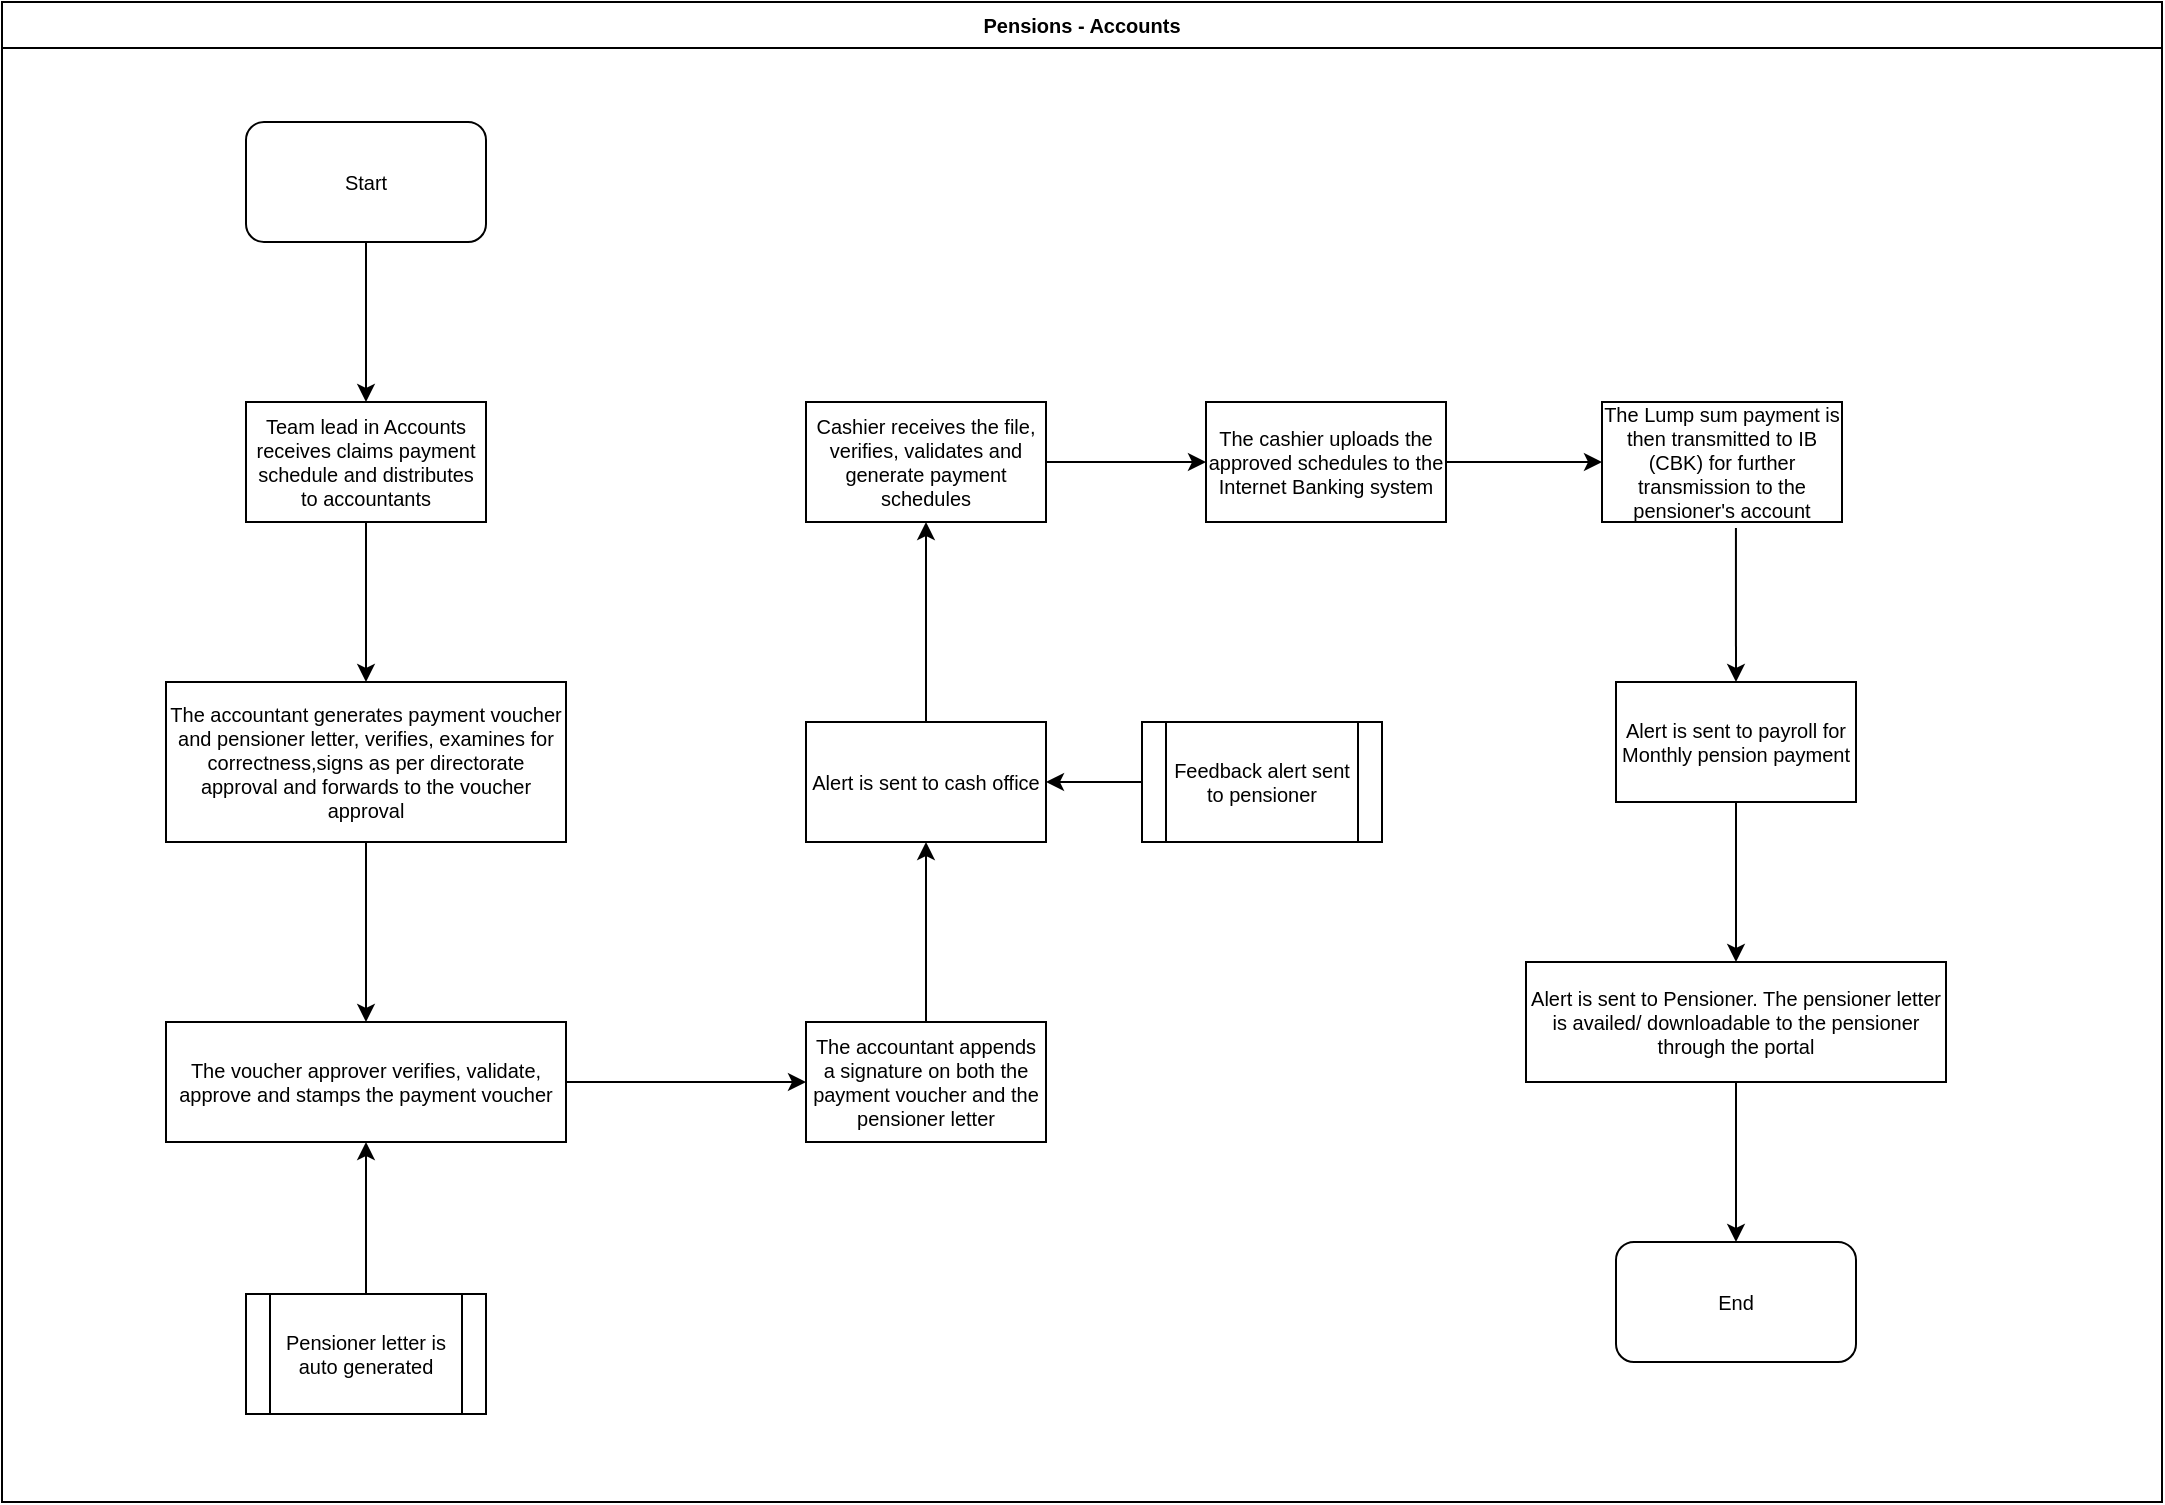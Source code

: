 <mxfile version="13.6.9" type="github">
  <diagram id="Wl9vZgtoPUWpxZ4xcX9L" name="Page-1">
    <mxGraphModel dx="910" dy="487" grid="1" gridSize="10" guides="1" tooltips="1" connect="1" arrows="1" fold="1" page="1" pageScale="1" pageWidth="1169" pageHeight="827" math="0" shadow="0">
      <root>
        <mxCell id="0" />
        <mxCell id="1" parent="0" />
        <mxCell id="5EhDUY8TPxBdRdRshf9v-1" value="Pensions - Accounts" style="swimlane;fontSize=10;" vertex="1" parent="1">
          <mxGeometry x="40" y="30" width="1080" height="750" as="geometry" />
        </mxCell>
        <mxCell id="5EhDUY8TPxBdRdRshf9v-2" value="Start" style="rounded=1;whiteSpace=wrap;html=1;fontSize=10;" vertex="1" parent="5EhDUY8TPxBdRdRshf9v-1">
          <mxGeometry x="122" y="60" width="120" height="60" as="geometry" />
        </mxCell>
        <mxCell id="5EhDUY8TPxBdRdRshf9v-3" value="Team lead in Accounts receives claims payment schedule and distributes to accountants" style="rounded=0;whiteSpace=wrap;html=1;fontSize=10;" vertex="1" parent="5EhDUY8TPxBdRdRshf9v-1">
          <mxGeometry x="122" y="200" width="120" height="60" as="geometry" />
        </mxCell>
        <mxCell id="5EhDUY8TPxBdRdRshf9v-5" value="" style="edgeStyle=orthogonalEdgeStyle;rounded=0;orthogonalLoop=1;jettySize=auto;html=1;fontSize=10;entryX=0.5;entryY=0;entryDx=0;entryDy=0;" edge="1" parent="5EhDUY8TPxBdRdRshf9v-1" source="5EhDUY8TPxBdRdRshf9v-2" target="5EhDUY8TPxBdRdRshf9v-3">
          <mxGeometry relative="1" as="geometry">
            <mxPoint x="182" y="200" as="targetPoint" />
          </mxGeometry>
        </mxCell>
        <mxCell id="5EhDUY8TPxBdRdRshf9v-24" value="The Lump sum payment is then transmitted to IB (CBK) for further transmission to the pensioner&#39;s account" style="whiteSpace=wrap;html=1;rounded=0;fontSize=10;" vertex="1" parent="5EhDUY8TPxBdRdRshf9v-1">
          <mxGeometry x="800" y="200" width="120" height="60" as="geometry" />
        </mxCell>
        <mxCell id="5EhDUY8TPxBdRdRshf9v-31" value="" style="edgeStyle=orthogonalEdgeStyle;rounded=0;orthogonalLoop=1;jettySize=auto;html=1;fontSize=10;entryX=0.5;entryY=0;entryDx=0;entryDy=0;exitX=0.558;exitY=1.05;exitDx=0;exitDy=0;exitPerimeter=0;" edge="1" parent="5EhDUY8TPxBdRdRshf9v-1" source="5EhDUY8TPxBdRdRshf9v-24" target="5EhDUY8TPxBdRdRshf9v-32">
          <mxGeometry relative="1" as="geometry">
            <mxPoint x="960" y="330" as="targetPoint" />
          </mxGeometry>
        </mxCell>
        <mxCell id="5EhDUY8TPxBdRdRshf9v-32" value="Alert is sent to payroll for Monthly pension payment" style="rounded=0;whiteSpace=wrap;html=1;fontSize=10;" vertex="1" parent="5EhDUY8TPxBdRdRshf9v-1">
          <mxGeometry x="807" y="340" width="120" height="60" as="geometry" />
        </mxCell>
        <mxCell id="5EhDUY8TPxBdRdRshf9v-17" value="Feedback alert sent to pensioner" style="shape=process;whiteSpace=wrap;html=1;backgroundOutline=1;rounded=0;fontSize=10;" vertex="1" parent="5EhDUY8TPxBdRdRshf9v-1">
          <mxGeometry x="570" y="360" width="120" height="60" as="geometry" />
        </mxCell>
        <mxCell id="5EhDUY8TPxBdRdRshf9v-37" value="End" style="rounded=1;whiteSpace=wrap;html=1;fontSize=10;" vertex="1" parent="5EhDUY8TPxBdRdRshf9v-1">
          <mxGeometry x="807" y="620" width="120" height="60" as="geometry" />
        </mxCell>
        <mxCell id="5EhDUY8TPxBdRdRshf9v-9" value="" style="edgeStyle=orthogonalEdgeStyle;rounded=0;orthogonalLoop=1;jettySize=auto;html=1;fontSize=10;" edge="1" parent="1" source="5EhDUY8TPxBdRdRshf9v-6" target="5EhDUY8TPxBdRdRshf9v-8">
          <mxGeometry relative="1" as="geometry" />
        </mxCell>
        <mxCell id="5EhDUY8TPxBdRdRshf9v-6" value="The accountant generates payment voucher and pensioner letter, verifies, examines for correctness,signs as per directorate approval and forwards to the voucher approval" style="whiteSpace=wrap;html=1;rounded=0;fontSize=10;" vertex="1" parent="1">
          <mxGeometry x="122" y="370" width="200" height="80" as="geometry" />
        </mxCell>
        <mxCell id="5EhDUY8TPxBdRdRshf9v-7" value="" style="edgeStyle=orthogonalEdgeStyle;rounded=0;orthogonalLoop=1;jettySize=auto;html=1;fontSize=10;" edge="1" parent="1" source="5EhDUY8TPxBdRdRshf9v-3" target="5EhDUY8TPxBdRdRshf9v-6">
          <mxGeometry relative="1" as="geometry" />
        </mxCell>
        <mxCell id="5EhDUY8TPxBdRdRshf9v-11" value="" style="edgeStyle=orthogonalEdgeStyle;rounded=0;orthogonalLoop=1;jettySize=auto;html=1;fontSize=10;" edge="1" parent="1" source="5EhDUY8TPxBdRdRshf9v-8" target="5EhDUY8TPxBdRdRshf9v-10">
          <mxGeometry relative="1" as="geometry" />
        </mxCell>
        <mxCell id="5EhDUY8TPxBdRdRshf9v-8" value="The voucher approver verifies, validate, approve and stamps the payment voucher" style="whiteSpace=wrap;html=1;rounded=0;fontSize=10;" vertex="1" parent="1">
          <mxGeometry x="122" y="540" width="200" height="60" as="geometry" />
        </mxCell>
        <mxCell id="5EhDUY8TPxBdRdRshf9v-16" value="" style="edgeStyle=orthogonalEdgeStyle;rounded=0;orthogonalLoop=1;jettySize=auto;html=1;fontSize=10;" edge="1" parent="1" source="5EhDUY8TPxBdRdRshf9v-10" target="5EhDUY8TPxBdRdRshf9v-15">
          <mxGeometry relative="1" as="geometry" />
        </mxCell>
        <mxCell id="5EhDUY8TPxBdRdRshf9v-10" value="The accountant appends a signature on both the payment voucher and the pensioner letter" style="whiteSpace=wrap;html=1;rounded=0;fontSize=10;" vertex="1" parent="1">
          <mxGeometry x="442" y="540" width="120" height="60" as="geometry" />
        </mxCell>
        <mxCell id="5EhDUY8TPxBdRdRshf9v-14" value="" style="edgeStyle=orthogonalEdgeStyle;rounded=0;orthogonalLoop=1;jettySize=auto;html=1;fontSize=10;" edge="1" parent="1" source="5EhDUY8TPxBdRdRshf9v-12" target="5EhDUY8TPxBdRdRshf9v-8">
          <mxGeometry relative="1" as="geometry" />
        </mxCell>
        <mxCell id="5EhDUY8TPxBdRdRshf9v-12" value="Pensioner letter is auto generated " style="shape=process;whiteSpace=wrap;html=1;backgroundOutline=1;rounded=0;fontSize=10;" vertex="1" parent="1">
          <mxGeometry x="162" y="676" width="120" height="60" as="geometry" />
        </mxCell>
        <mxCell id="5EhDUY8TPxBdRdRshf9v-21" value="" style="edgeStyle=orthogonalEdgeStyle;rounded=0;orthogonalLoop=1;jettySize=auto;html=1;fontSize=10;" edge="1" parent="1" source="5EhDUY8TPxBdRdRshf9v-15" target="5EhDUY8TPxBdRdRshf9v-20">
          <mxGeometry relative="1" as="geometry" />
        </mxCell>
        <mxCell id="5EhDUY8TPxBdRdRshf9v-15" value="Alert is sent to cash office" style="whiteSpace=wrap;html=1;rounded=0;fontSize=10;" vertex="1" parent="1">
          <mxGeometry x="442" y="390" width="120" height="60" as="geometry" />
        </mxCell>
        <mxCell id="5EhDUY8TPxBdRdRshf9v-19" value="" style="edgeStyle=orthogonalEdgeStyle;rounded=0;orthogonalLoop=1;jettySize=auto;html=1;fontSize=10;" edge="1" parent="1" source="5EhDUY8TPxBdRdRshf9v-17" target="5EhDUY8TPxBdRdRshf9v-15">
          <mxGeometry relative="1" as="geometry" />
        </mxCell>
        <mxCell id="5EhDUY8TPxBdRdRshf9v-25" value="" style="edgeStyle=orthogonalEdgeStyle;rounded=0;orthogonalLoop=1;jettySize=auto;html=1;fontSize=10;exitX=1;exitY=0.5;exitDx=0;exitDy=0;" edge="1" parent="1" source="5EhDUY8TPxBdRdRshf9v-22" target="5EhDUY8TPxBdRdRshf9v-24">
          <mxGeometry relative="1" as="geometry" />
        </mxCell>
        <mxCell id="5EhDUY8TPxBdRdRshf9v-23" value="" style="edgeStyle=orthogonalEdgeStyle;rounded=0;orthogonalLoop=1;jettySize=auto;html=1;fontSize=10;" edge="1" parent="1" source="5EhDUY8TPxBdRdRshf9v-20" target="5EhDUY8TPxBdRdRshf9v-22">
          <mxGeometry relative="1" as="geometry" />
        </mxCell>
        <mxCell id="5EhDUY8TPxBdRdRshf9v-20" value="Cashier receives the file, verifies, validates and generate payment schedules" style="whiteSpace=wrap;html=1;rounded=0;fontSize=10;" vertex="1" parent="1">
          <mxGeometry x="442" y="230" width="120" height="60" as="geometry" />
        </mxCell>
        <mxCell id="5EhDUY8TPxBdRdRshf9v-22" value="The cashier uploads the approved schedules to the Internet Banking system" style="whiteSpace=wrap;html=1;rounded=0;fontSize=10;" vertex="1" parent="1">
          <mxGeometry x="642" y="230" width="120" height="60" as="geometry" />
        </mxCell>
        <mxCell id="5EhDUY8TPxBdRdRshf9v-36" value="" style="edgeStyle=orthogonalEdgeStyle;rounded=0;orthogonalLoop=1;jettySize=auto;html=1;fontSize=10;" edge="1" parent="1" source="5EhDUY8TPxBdRdRshf9v-33">
          <mxGeometry relative="1" as="geometry">
            <mxPoint x="907" y="650" as="targetPoint" />
          </mxGeometry>
        </mxCell>
        <mxCell id="5EhDUY8TPxBdRdRshf9v-33" value="Alert is sent to Pensioner. The pensioner letter is availed/ downloadable to the pensioner through the portal" style="whiteSpace=wrap;html=1;rounded=0;fontSize=10;" vertex="1" parent="1">
          <mxGeometry x="802" y="510" width="210" height="60" as="geometry" />
        </mxCell>
        <mxCell id="5EhDUY8TPxBdRdRshf9v-34" value="" style="edgeStyle=orthogonalEdgeStyle;rounded=0;orthogonalLoop=1;jettySize=auto;html=1;fontSize=10;" edge="1" parent="1" source="5EhDUY8TPxBdRdRshf9v-32" target="5EhDUY8TPxBdRdRshf9v-33">
          <mxGeometry relative="1" as="geometry" />
        </mxCell>
      </root>
    </mxGraphModel>
  </diagram>
</mxfile>
